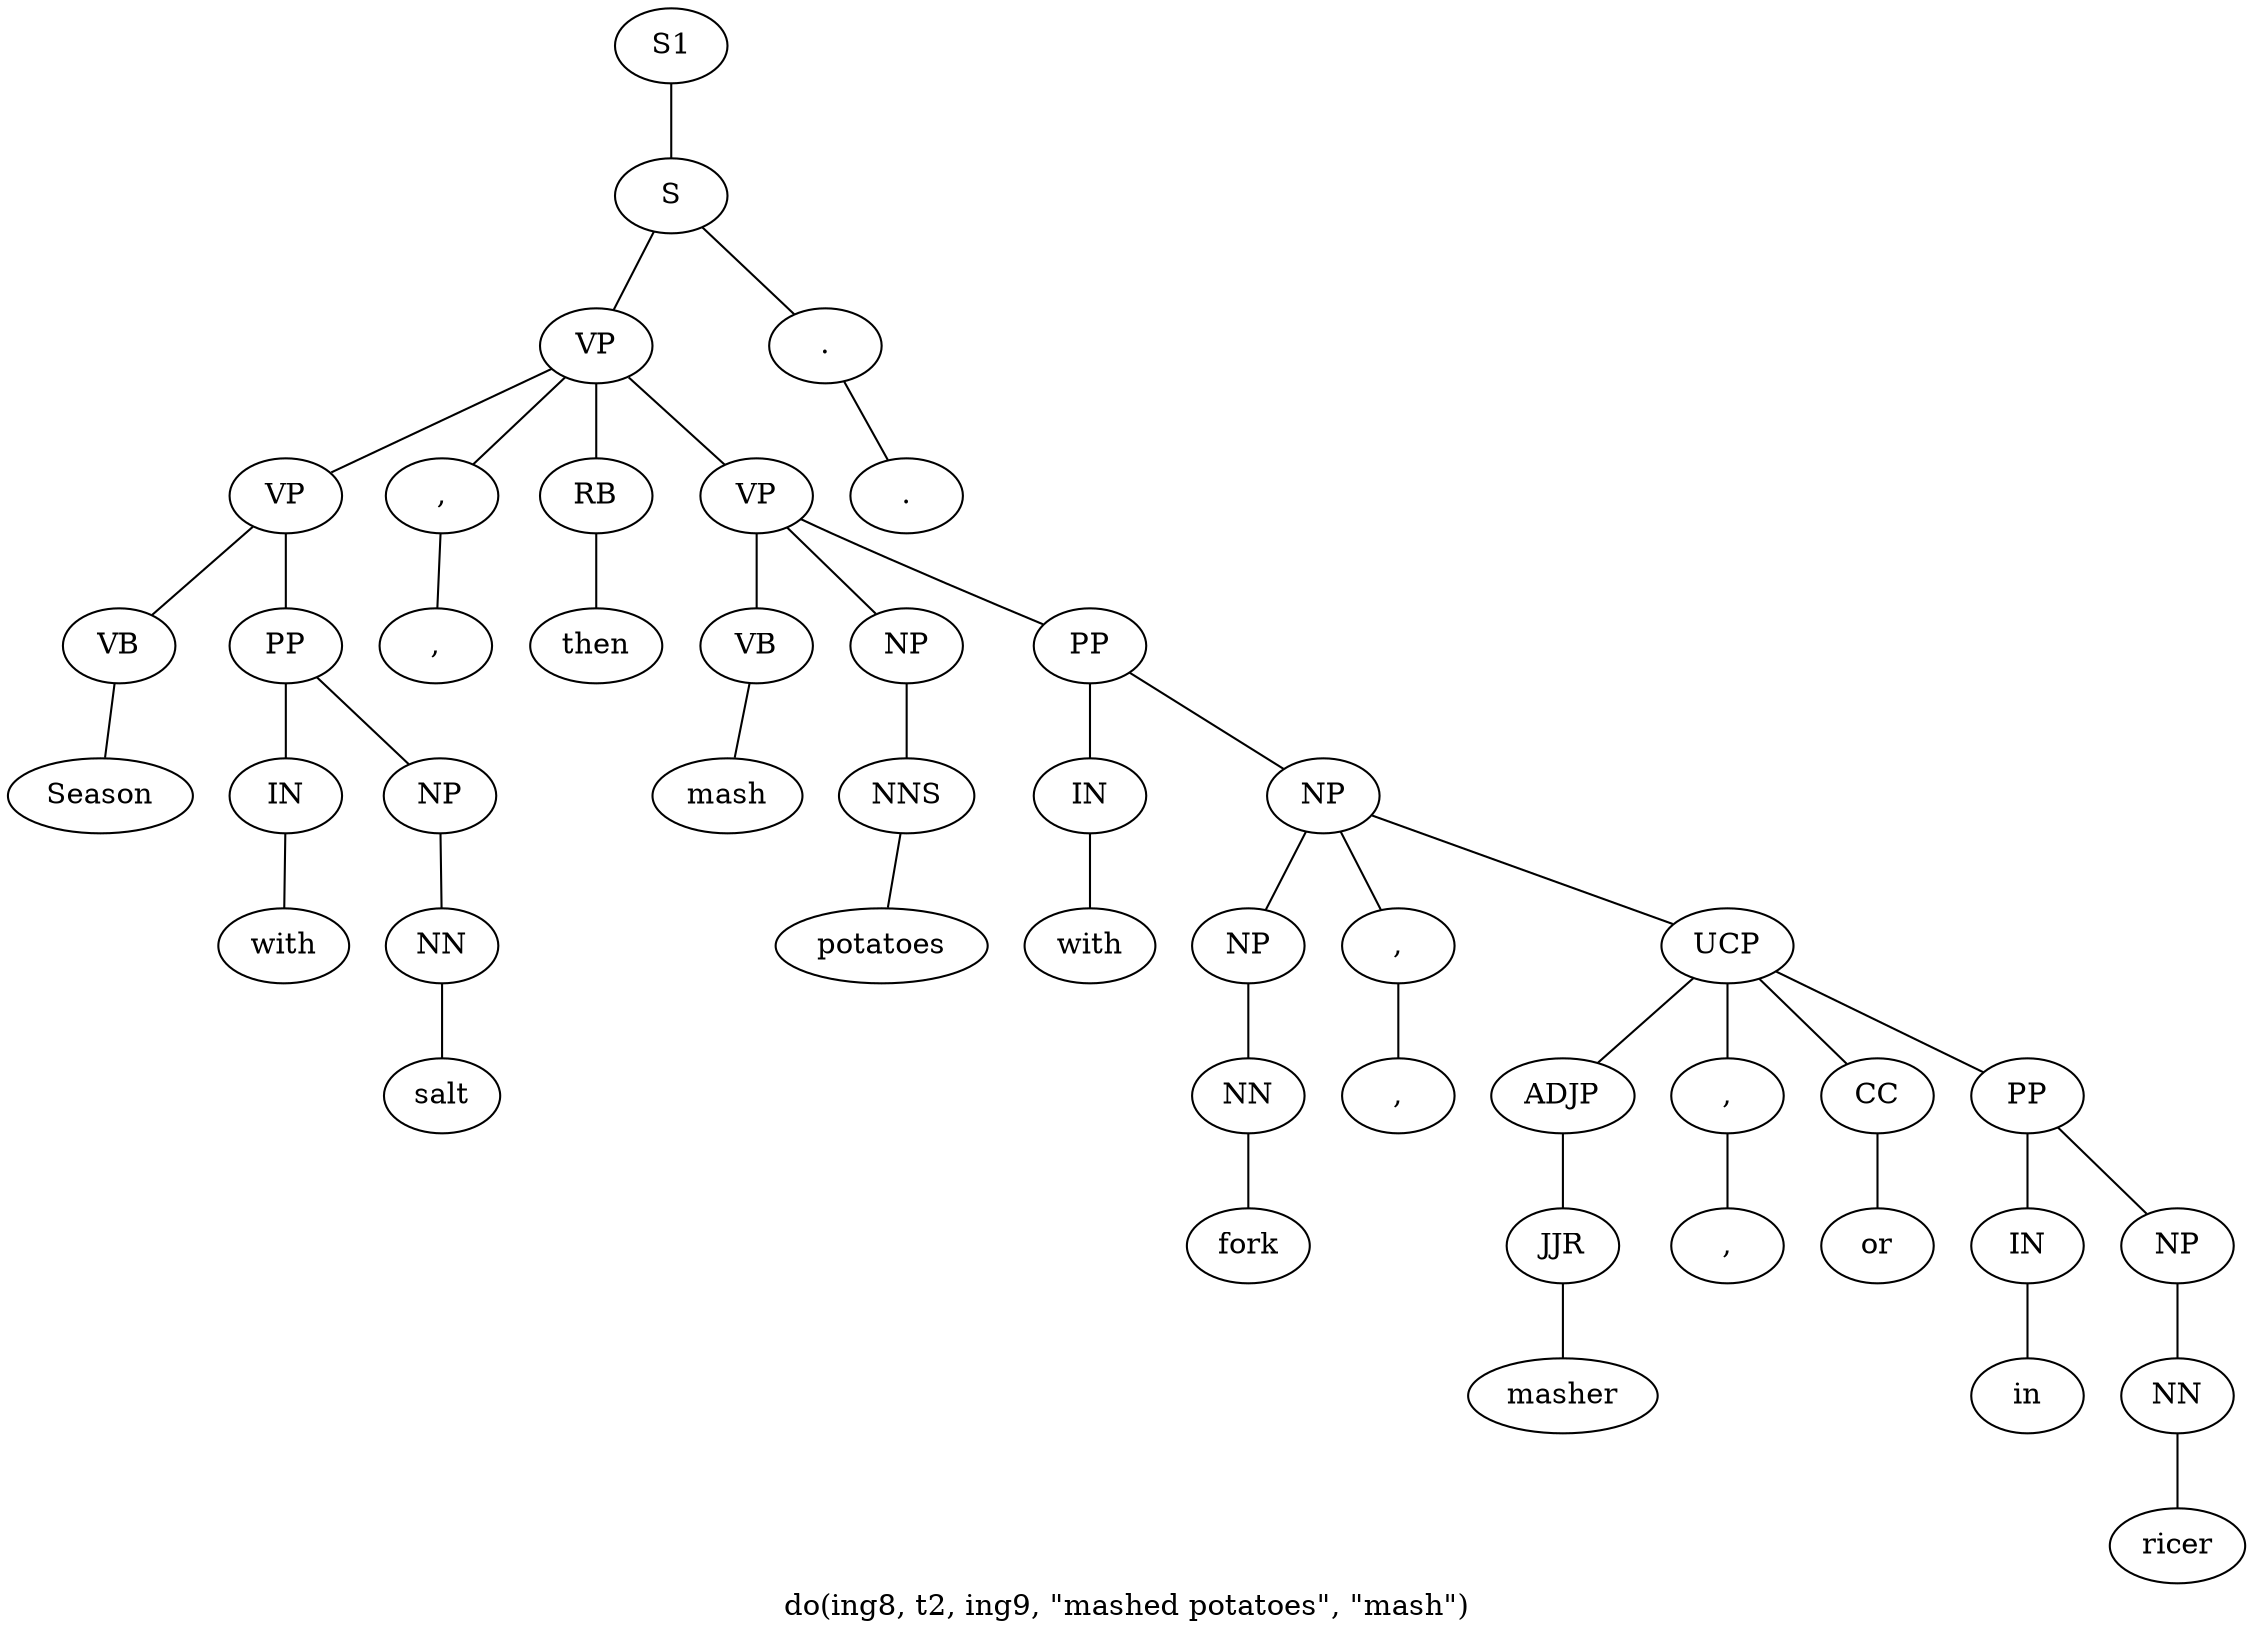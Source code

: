 graph SyntaxGraph {
	label = "do(ing8, t2, ing9, \"mashed potatoes\", \"mash\")";
	Node0 [label="S1"];
	Node1 [label="S"];
	Node2 [label="VP"];
	Node3 [label="VP"];
	Node4 [label="VB"];
	Node5 [label="Season"];
	Node6 [label="PP"];
	Node7 [label="IN"];
	Node8 [label="with"];
	Node9 [label="NP"];
	Node10 [label="NN"];
	Node11 [label="salt"];
	Node12 [label=","];
	Node13 [label=","];
	Node14 [label="RB"];
	Node15 [label="then"];
	Node16 [label="VP"];
	Node17 [label="VB"];
	Node18 [label="mash"];
	Node19 [label="NP"];
	Node20 [label="NNS"];
	Node21 [label="potatoes"];
	Node22 [label="PP"];
	Node23 [label="IN"];
	Node24 [label="with"];
	Node25 [label="NP"];
	Node26 [label="NP"];
	Node27 [label="NN"];
	Node28 [label="fork"];
	Node29 [label=","];
	Node30 [label=","];
	Node31 [label="UCP"];
	Node32 [label="ADJP"];
	Node33 [label="JJR"];
	Node34 [label="masher"];
	Node35 [label=","];
	Node36 [label=","];
	Node37 [label="CC"];
	Node38 [label="or"];
	Node39 [label="PP"];
	Node40 [label="IN"];
	Node41 [label="in"];
	Node42 [label="NP"];
	Node43 [label="NN"];
	Node44 [label="ricer"];
	Node45 [label="."];
	Node46 [label="."];

	Node0 -- Node1;
	Node1 -- Node2;
	Node1 -- Node45;
	Node2 -- Node3;
	Node2 -- Node12;
	Node2 -- Node14;
	Node2 -- Node16;
	Node3 -- Node4;
	Node3 -- Node6;
	Node4 -- Node5;
	Node6 -- Node7;
	Node6 -- Node9;
	Node7 -- Node8;
	Node9 -- Node10;
	Node10 -- Node11;
	Node12 -- Node13;
	Node14 -- Node15;
	Node16 -- Node17;
	Node16 -- Node19;
	Node16 -- Node22;
	Node17 -- Node18;
	Node19 -- Node20;
	Node20 -- Node21;
	Node22 -- Node23;
	Node22 -- Node25;
	Node23 -- Node24;
	Node25 -- Node26;
	Node25 -- Node29;
	Node25 -- Node31;
	Node26 -- Node27;
	Node27 -- Node28;
	Node29 -- Node30;
	Node31 -- Node32;
	Node31 -- Node35;
	Node31 -- Node37;
	Node31 -- Node39;
	Node32 -- Node33;
	Node33 -- Node34;
	Node35 -- Node36;
	Node37 -- Node38;
	Node39 -- Node40;
	Node39 -- Node42;
	Node40 -- Node41;
	Node42 -- Node43;
	Node43 -- Node44;
	Node45 -- Node46;
}